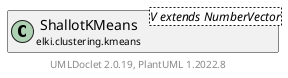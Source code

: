 @startuml
    remove .*\.(Instance|Par|Parameterizer|Factory)$
    set namespaceSeparator none
    hide empty fields
    hide empty methods

    class "<size:14>ShallotKMeans.Instance\n<size:10>elki.clustering.kmeans" as elki.clustering.kmeans.ShallotKMeans.Instance [[ShallotKMeans.Instance.html]] {
        ~second: WritableIntegerDataStore
        +Instance(Relation<? extends NumberVector>, NumberVectorDistance<?>, double[])
        #initialAssignToNearestCluster(): int
        #assignToNearestCluster(): int
        #getLogger(): Logging
    }

    class "<size:14>ExponionKMeans.Instance\n<size:10>elki.clustering.kmeans" as elki.clustering.kmeans.ExponionKMeans.Instance [[ExponionKMeans.Instance.html]]
    class "<size:14>ShallotKMeans\n<size:10>elki.clustering.kmeans" as elki.clustering.kmeans.ShallotKMeans<V extends NumberVector> [[ShallotKMeans.html]]

    elki.clustering.kmeans.ExponionKMeans.Instance <|-- elki.clustering.kmeans.ShallotKMeans.Instance
    elki.clustering.kmeans.ShallotKMeans +-- elki.clustering.kmeans.ShallotKMeans.Instance

    center footer UMLDoclet 2.0.19, PlantUML 1.2022.8
@enduml
